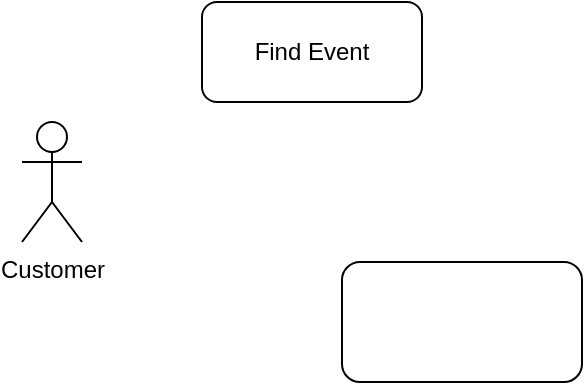 <mxfile version="13.10.1" type="device"><diagram id="J3D3TTjlcPzJKsle7kmX" name="Page-1"><mxGraphModel dx="780" dy="1152" grid="1" gridSize="10" guides="1" tooltips="1" connect="1" arrows="1" fold="1" page="1" pageScale="1" pageWidth="850" pageHeight="1100" math="0" shadow="0"><root><mxCell id="0"/><mxCell id="1" parent="0"/><mxCell id="XrWefrHCpaZqfi5EjNoH-1" value="Customer" style="shape=umlActor;verticalLabelPosition=bottom;verticalAlign=top;html=1;outlineConnect=0;" vertex="1" parent="1"><mxGeometry x="170" y="200" width="30" height="60" as="geometry"/></mxCell><mxCell id="XrWefrHCpaZqfi5EjNoH-2" value="Find Event" style="rounded=1;whiteSpace=wrap;html=1;" vertex="1" parent="1"><mxGeometry x="260" y="140" width="110" height="50" as="geometry"/></mxCell><mxCell id="XrWefrHCpaZqfi5EjNoH-3" value="" style="rounded=1;whiteSpace=wrap;html=1;" vertex="1" parent="1"><mxGeometry x="330" y="270" width="120" height="60" as="geometry"/></mxCell></root></mxGraphModel></diagram></mxfile>